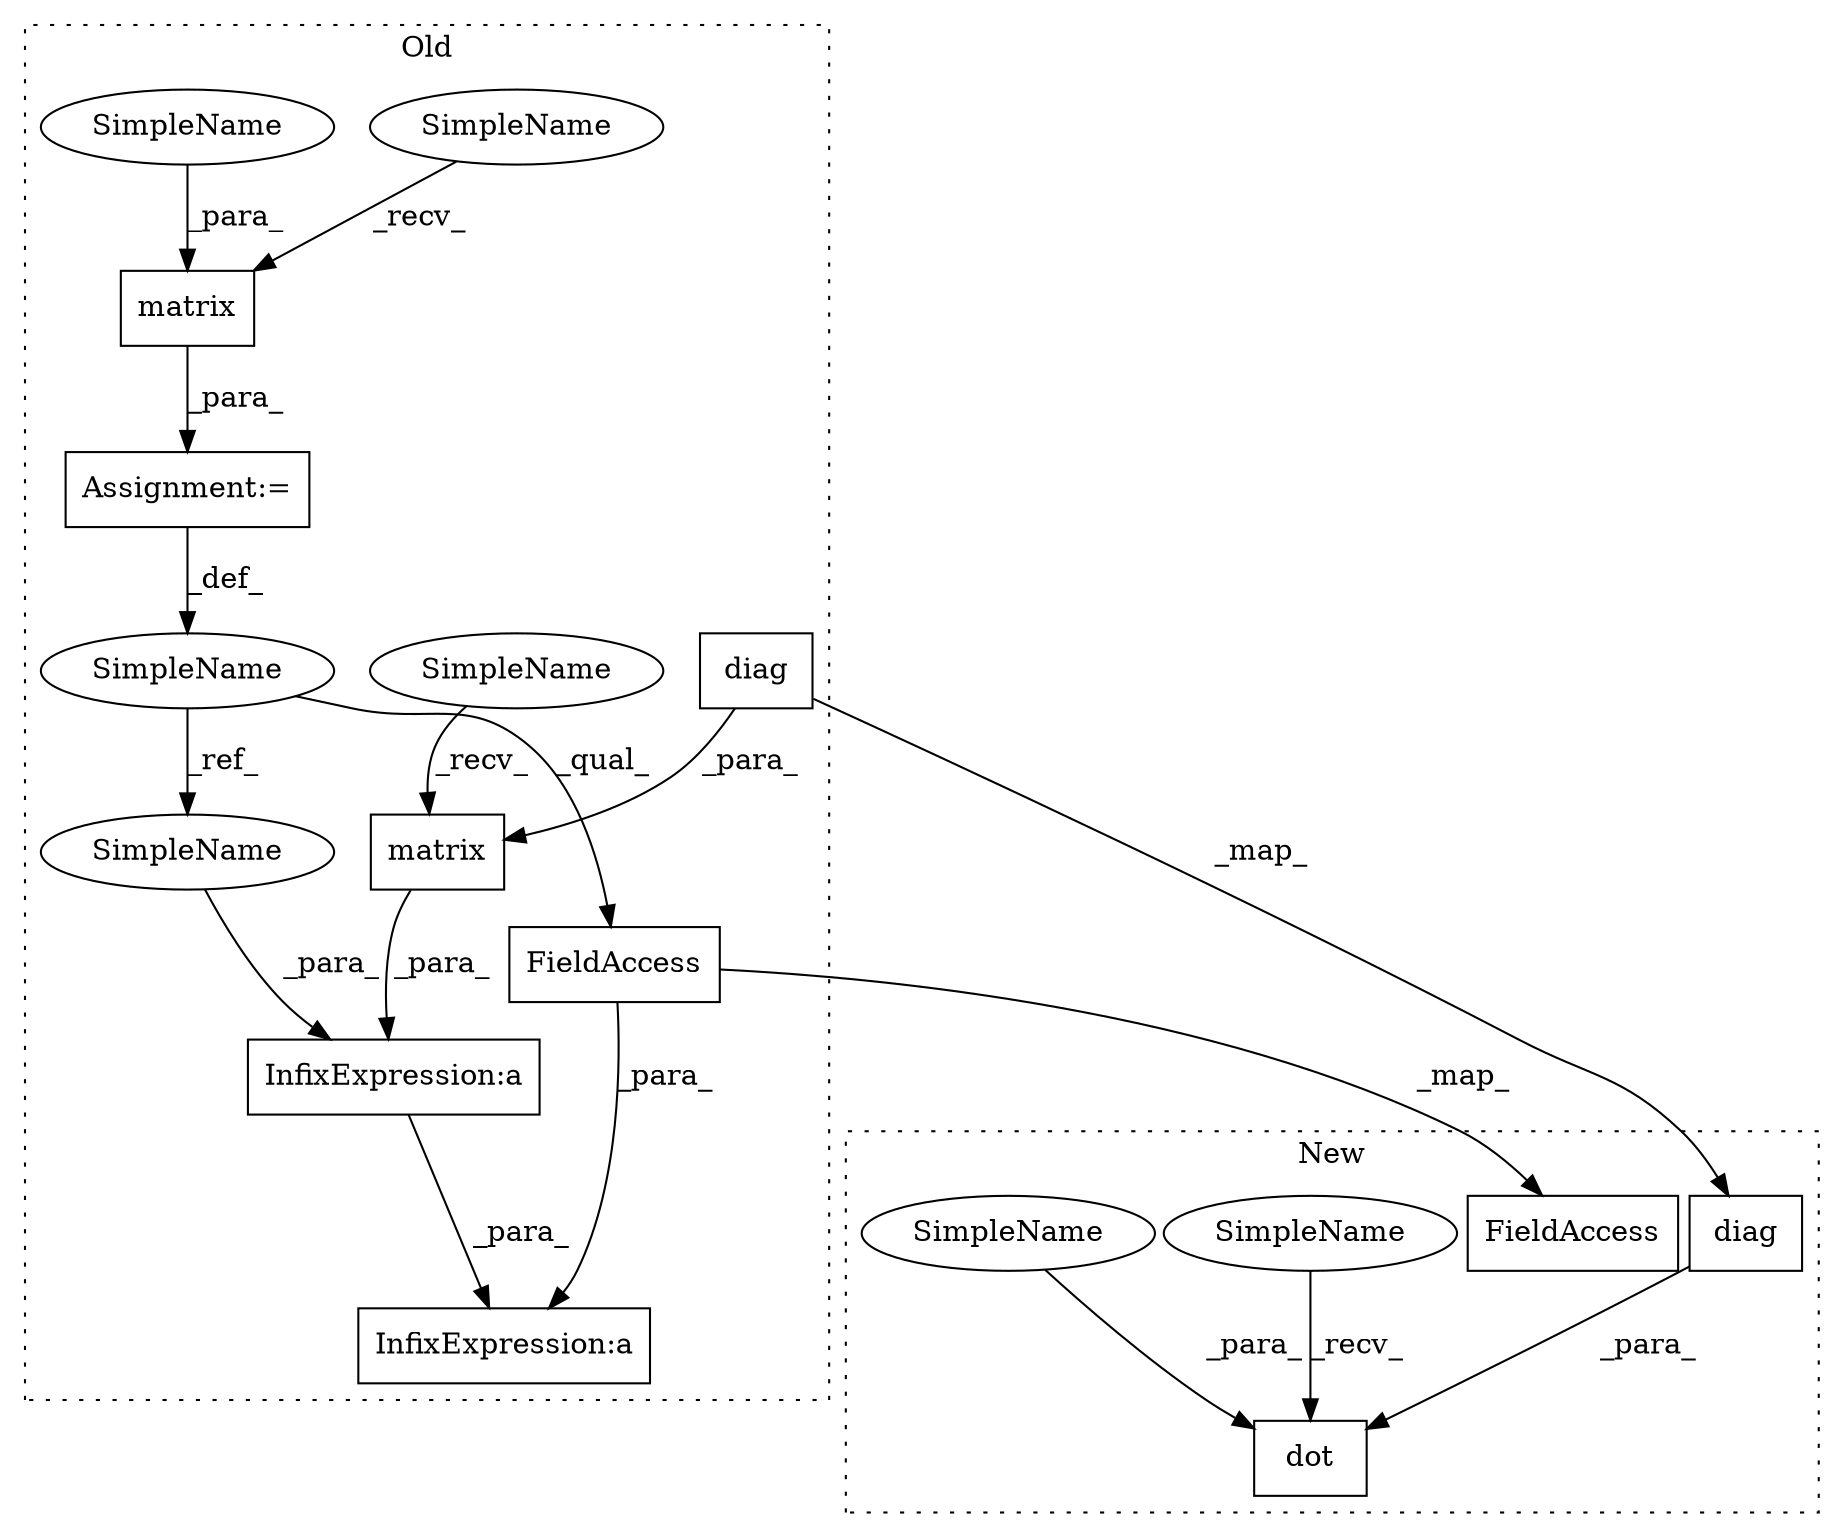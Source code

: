 digraph G {
subgraph cluster0 {
1 [label="matrix" a="32" s="1329,1337" l="7,1" shape="box"];
3 [label="InfixExpression:a" a="27" s="1363" l="3" shape="box"];
4 [label="diag" a="32" s="1299,1313" l="5,1" shape="box"];
6 [label="InfixExpression:a" a="27" s="1368" l="3" shape="box"];
7 [label="matrix" a="32" s="1286,1314" l="7,1" shape="box"];
9 [label="FieldAccess" a="22" s="1371" l="3" shape="box"];
10 [label="SimpleName" a="42" s="1321" l="1" shape="ellipse"];
11 [label="Assignment:=" a="7" s="1322" l="1" shape="box"];
12 [label="SimpleName" a="42" s="1280" l="5" shape="ellipse"];
13 [label="SimpleName" a="42" s="1323" l="5" shape="ellipse"];
14 [label="SimpleName" a="42" s="1336" l="1" shape="ellipse"];
17 [label="SimpleName" a="42" s="1362" l="1" shape="ellipse"];
label = "Old";
style="dotted";
}
subgraph cluster1 {
2 [label="dot" a="32" s="1238,1245" l="4,1" shape="box"];
5 [label="diag" a="32" s="1197,1211" l="5,1" shape="box"];
8 [label="FieldAccess" a="22" s="1247" l="3" shape="box"];
15 [label="SimpleName" a="42" s="1232" l="5" shape="ellipse"];
16 [label="SimpleName" a="42" s="1242" l="1" shape="ellipse"];
label = "New";
style="dotted";
}
1 -> 11 [label="_para_"];
3 -> 6 [label="_para_"];
4 -> 5 [label="_map_"];
4 -> 7 [label="_para_"];
5 -> 2 [label="_para_"];
7 -> 3 [label="_para_"];
9 -> 8 [label="_map_"];
9 -> 6 [label="_para_"];
10 -> 17 [label="_ref_"];
10 -> 9 [label="_qual_"];
11 -> 10 [label="_def_"];
12 -> 7 [label="_recv_"];
13 -> 1 [label="_recv_"];
14 -> 1 [label="_para_"];
15 -> 2 [label="_recv_"];
16 -> 2 [label="_para_"];
17 -> 3 [label="_para_"];
}